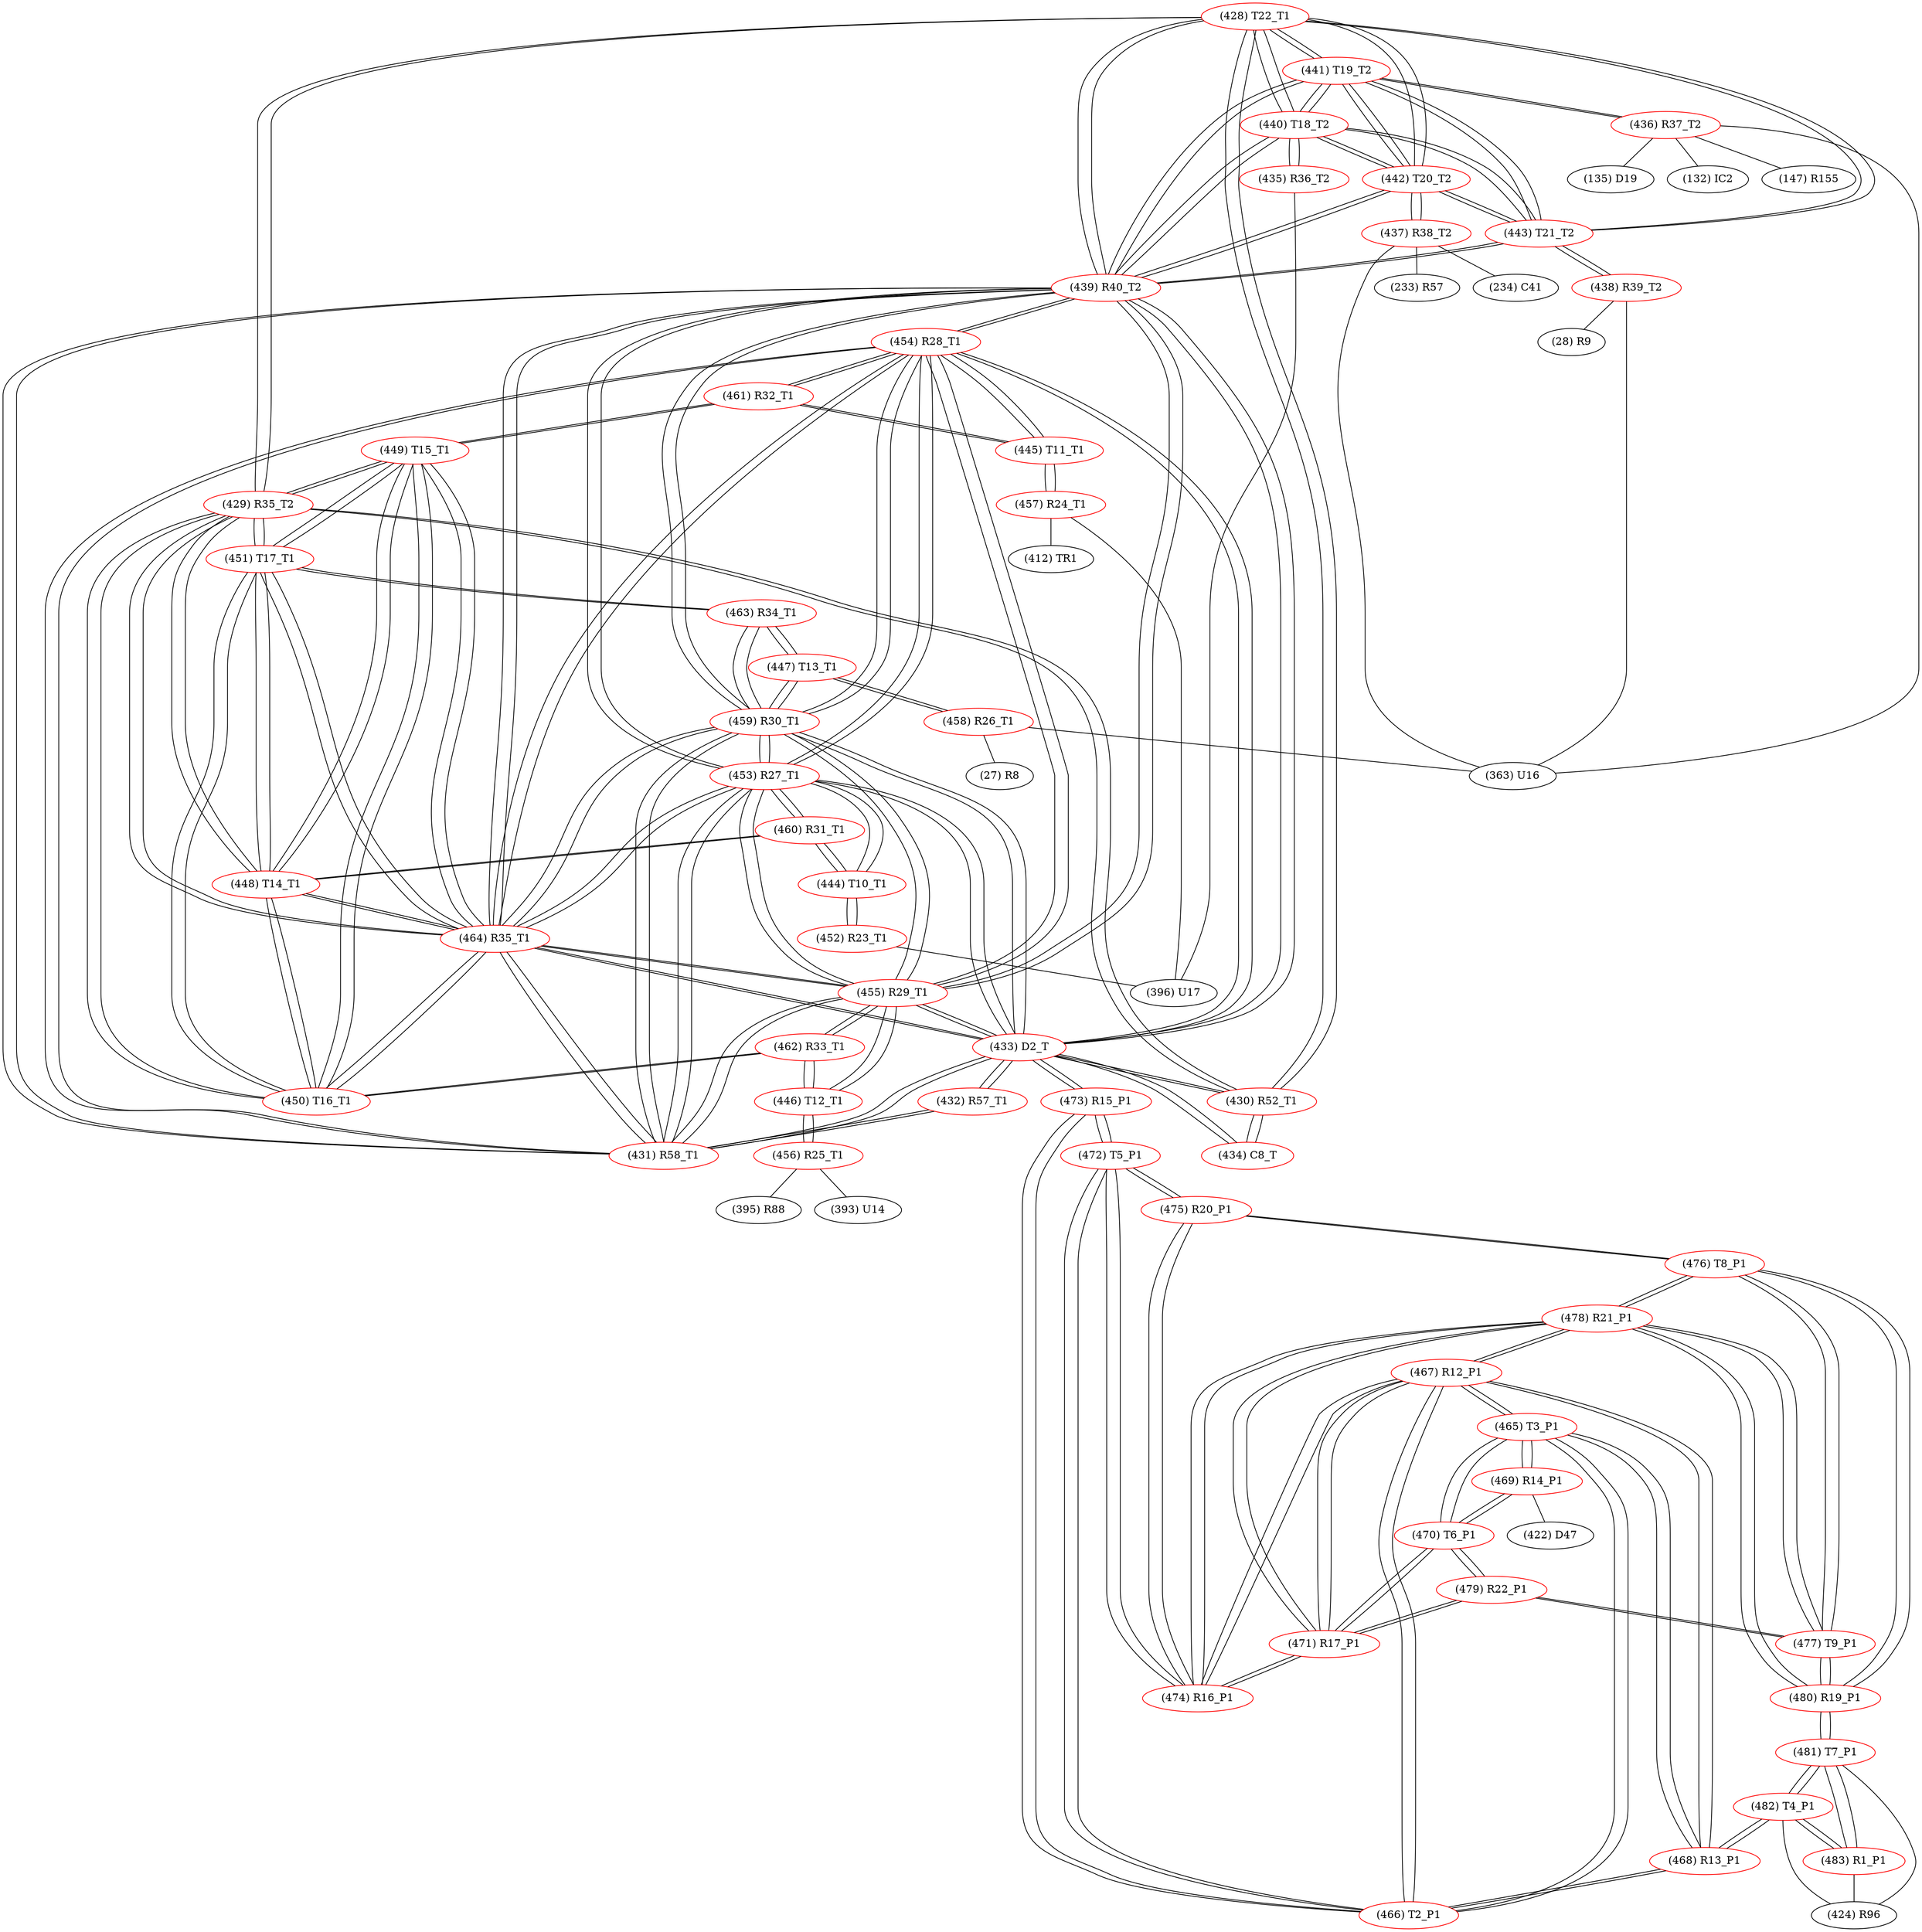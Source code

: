 graph {
	428 [label="(428) T22_T1" color=red]
	441 [label="(441) T19_T2"]
	440 [label="(440) T18_T2"]
	439 [label="(439) R40_T2"]
	443 [label="(443) T21_T2"]
	442 [label="(442) T20_T2"]
	430 [label="(430) R52_T1"]
	429 [label="(429) R35_T2"]
	429 [label="(429) R35_T2" color=red]
	450 [label="(450) T16_T1"]
	449 [label="(449) T15_T1"]
	464 [label="(464) R35_T1"]
	448 [label="(448) T14_T1"]
	451 [label="(451) T17_T1"]
	430 [label="(430) R52_T1"]
	428 [label="(428) T22_T1"]
	430 [label="(430) R52_T1" color=red]
	433 [label="(433) D2_T"]
	434 [label="(434) C8_T"]
	429 [label="(429) R35_T2"]
	428 [label="(428) T22_T1"]
	431 [label="(431) R58_T1" color=red]
	432 [label="(432) R57_T1"]
	433 [label="(433) D2_T"]
	455 [label="(455) R29_T1"]
	464 [label="(464) R35_T1"]
	439 [label="(439) R40_T2"]
	459 [label="(459) R30_T1"]
	453 [label="(453) R27_T1"]
	454 [label="(454) R28_T1"]
	432 [label="(432) R57_T1" color=red]
	431 [label="(431) R58_T1"]
	433 [label="(433) D2_T"]
	433 [label="(433) D2_T" color=red]
	430 [label="(430) R52_T1"]
	434 [label="(434) C8_T"]
	431 [label="(431) R58_T1"]
	432 [label="(432) R57_T1"]
	455 [label="(455) R29_T1"]
	464 [label="(464) R35_T1"]
	439 [label="(439) R40_T2"]
	459 [label="(459) R30_T1"]
	453 [label="(453) R27_T1"]
	454 [label="(454) R28_T1"]
	473 [label="(473) R15_P1"]
	434 [label="(434) C8_T" color=red]
	433 [label="(433) D2_T"]
	430 [label="(430) R52_T1"]
	435 [label="(435) R36_T2" color=red]
	396 [label="(396) U17"]
	440 [label="(440) T18_T2"]
	436 [label="(436) R37_T2" color=red]
	147 [label="(147) R155"]
	135 [label="(135) D19"]
	132 [label="(132) IC2"]
	363 [label="(363) U16"]
	441 [label="(441) T19_T2"]
	437 [label="(437) R38_T2" color=red]
	363 [label="(363) U16"]
	233 [label="(233) R57"]
	234 [label="(234) C41"]
	442 [label="(442) T20_T2"]
	438 [label="(438) R39_T2" color=red]
	363 [label="(363) U16"]
	28 [label="(28) R9"]
	443 [label="(443) T21_T2"]
	439 [label="(439) R40_T2" color=red]
	455 [label="(455) R29_T1"]
	464 [label="(464) R35_T1"]
	459 [label="(459) R30_T1"]
	433 [label="(433) D2_T"]
	431 [label="(431) R58_T1"]
	453 [label="(453) R27_T1"]
	454 [label="(454) R28_T1"]
	428 [label="(428) T22_T1"]
	441 [label="(441) T19_T2"]
	440 [label="(440) T18_T2"]
	443 [label="(443) T21_T2"]
	442 [label="(442) T20_T2"]
	440 [label="(440) T18_T2" color=red]
	428 [label="(428) T22_T1"]
	441 [label="(441) T19_T2"]
	439 [label="(439) R40_T2"]
	443 [label="(443) T21_T2"]
	442 [label="(442) T20_T2"]
	435 [label="(435) R36_T2"]
	441 [label="(441) T19_T2" color=red]
	428 [label="(428) T22_T1"]
	440 [label="(440) T18_T2"]
	439 [label="(439) R40_T2"]
	443 [label="(443) T21_T2"]
	442 [label="(442) T20_T2"]
	436 [label="(436) R37_T2"]
	442 [label="(442) T20_T2" color=red]
	428 [label="(428) T22_T1"]
	441 [label="(441) T19_T2"]
	440 [label="(440) T18_T2"]
	439 [label="(439) R40_T2"]
	443 [label="(443) T21_T2"]
	437 [label="(437) R38_T2"]
	443 [label="(443) T21_T2" color=red]
	428 [label="(428) T22_T1"]
	441 [label="(441) T19_T2"]
	440 [label="(440) T18_T2"]
	439 [label="(439) R40_T2"]
	442 [label="(442) T20_T2"]
	438 [label="(438) R39_T2"]
	444 [label="(444) T10_T1" color=red]
	452 [label="(452) R23_T1"]
	460 [label="(460) R31_T1"]
	453 [label="(453) R27_T1"]
	445 [label="(445) T11_T1" color=red]
	457 [label="(457) R24_T1"]
	461 [label="(461) R32_T1"]
	454 [label="(454) R28_T1"]
	446 [label="(446) T12_T1" color=red]
	462 [label="(462) R33_T1"]
	455 [label="(455) R29_T1"]
	456 [label="(456) R25_T1"]
	447 [label="(447) T13_T1" color=red]
	459 [label="(459) R30_T1"]
	463 [label="(463) R34_T1"]
	458 [label="(458) R26_T1"]
	448 [label="(448) T14_T1" color=red]
	450 [label="(450) T16_T1"]
	449 [label="(449) T15_T1"]
	464 [label="(464) R35_T1"]
	451 [label="(451) T17_T1"]
	429 [label="(429) R35_T2"]
	460 [label="(460) R31_T1"]
	449 [label="(449) T15_T1" color=red]
	450 [label="(450) T16_T1"]
	464 [label="(464) R35_T1"]
	448 [label="(448) T14_T1"]
	451 [label="(451) T17_T1"]
	429 [label="(429) R35_T2"]
	461 [label="(461) R32_T1"]
	450 [label="(450) T16_T1" color=red]
	449 [label="(449) T15_T1"]
	464 [label="(464) R35_T1"]
	448 [label="(448) T14_T1"]
	451 [label="(451) T17_T1"]
	429 [label="(429) R35_T2"]
	462 [label="(462) R33_T1"]
	451 [label="(451) T17_T1" color=red]
	450 [label="(450) T16_T1"]
	449 [label="(449) T15_T1"]
	464 [label="(464) R35_T1"]
	448 [label="(448) T14_T1"]
	429 [label="(429) R35_T2"]
	463 [label="(463) R34_T1"]
	452 [label="(452) R23_T1" color=red]
	396 [label="(396) U17"]
	444 [label="(444) T10_T1"]
	453 [label="(453) R27_T1" color=red]
	455 [label="(455) R29_T1"]
	464 [label="(464) R35_T1"]
	439 [label="(439) R40_T2"]
	459 [label="(459) R30_T1"]
	433 [label="(433) D2_T"]
	431 [label="(431) R58_T1"]
	454 [label="(454) R28_T1"]
	444 [label="(444) T10_T1"]
	460 [label="(460) R31_T1"]
	454 [label="(454) R28_T1" color=red]
	455 [label="(455) R29_T1"]
	464 [label="(464) R35_T1"]
	439 [label="(439) R40_T2"]
	459 [label="(459) R30_T1"]
	433 [label="(433) D2_T"]
	431 [label="(431) R58_T1"]
	453 [label="(453) R27_T1"]
	461 [label="(461) R32_T1"]
	445 [label="(445) T11_T1"]
	455 [label="(455) R29_T1" color=red]
	464 [label="(464) R35_T1"]
	439 [label="(439) R40_T2"]
	459 [label="(459) R30_T1"]
	433 [label="(433) D2_T"]
	431 [label="(431) R58_T1"]
	453 [label="(453) R27_T1"]
	454 [label="(454) R28_T1"]
	462 [label="(462) R33_T1"]
	446 [label="(446) T12_T1"]
	456 [label="(456) R25_T1" color=red]
	395 [label="(395) R88"]
	393 [label="(393) U14"]
	446 [label="(446) T12_T1"]
	457 [label="(457) R24_T1" color=red]
	412 [label="(412) TR1"]
	396 [label="(396) U17"]
	445 [label="(445) T11_T1"]
	458 [label="(458) R26_T1" color=red]
	27 [label="(27) R8"]
	363 [label="(363) U16"]
	447 [label="(447) T13_T1"]
	459 [label="(459) R30_T1" color=red]
	455 [label="(455) R29_T1"]
	464 [label="(464) R35_T1"]
	439 [label="(439) R40_T2"]
	433 [label="(433) D2_T"]
	431 [label="(431) R58_T1"]
	453 [label="(453) R27_T1"]
	454 [label="(454) R28_T1"]
	463 [label="(463) R34_T1"]
	447 [label="(447) T13_T1"]
	460 [label="(460) R31_T1" color=red]
	444 [label="(444) T10_T1"]
	453 [label="(453) R27_T1"]
	448 [label="(448) T14_T1"]
	461 [label="(461) R32_T1" color=red]
	449 [label="(449) T15_T1"]
	454 [label="(454) R28_T1"]
	445 [label="(445) T11_T1"]
	462 [label="(462) R33_T1" color=red]
	450 [label="(450) T16_T1"]
	455 [label="(455) R29_T1"]
	446 [label="(446) T12_T1"]
	463 [label="(463) R34_T1" color=red]
	451 [label="(451) T17_T1"]
	459 [label="(459) R30_T1"]
	447 [label="(447) T13_T1"]
	464 [label="(464) R35_T1" color=red]
	455 [label="(455) R29_T1"]
	439 [label="(439) R40_T2"]
	459 [label="(459) R30_T1"]
	433 [label="(433) D2_T"]
	431 [label="(431) R58_T1"]
	453 [label="(453) R27_T1"]
	454 [label="(454) R28_T1"]
	450 [label="(450) T16_T1"]
	449 [label="(449) T15_T1"]
	448 [label="(448) T14_T1"]
	451 [label="(451) T17_T1"]
	429 [label="(429) R35_T2"]
	465 [label="(465) T3_P1" color=red]
	469 [label="(469) R14_P1"]
	470 [label="(470) T6_P1"]
	468 [label="(468) R13_P1"]
	467 [label="(467) R12_P1"]
	466 [label="(466) T2_P1"]
	466 [label="(466) T2_P1" color=red]
	468 [label="(468) R13_P1"]
	465 [label="(465) T3_P1"]
	467 [label="(467) R12_P1"]
	472 [label="(472) T5_P1"]
	473 [label="(473) R15_P1"]
	467 [label="(467) R12_P1" color=red]
	478 [label="(478) R21_P1"]
	474 [label="(474) R16_P1"]
	471 [label="(471) R17_P1"]
	468 [label="(468) R13_P1"]
	465 [label="(465) T3_P1"]
	466 [label="(466) T2_P1"]
	468 [label="(468) R13_P1" color=red]
	482 [label="(482) T4_P1"]
	465 [label="(465) T3_P1"]
	467 [label="(467) R12_P1"]
	466 [label="(466) T2_P1"]
	469 [label="(469) R14_P1" color=red]
	422 [label="(422) D47"]
	465 [label="(465) T3_P1"]
	470 [label="(470) T6_P1"]
	470 [label="(470) T6_P1" color=red]
	469 [label="(469) R14_P1"]
	465 [label="(465) T3_P1"]
	479 [label="(479) R22_P1"]
	471 [label="(471) R17_P1"]
	471 [label="(471) R17_P1" color=red]
	478 [label="(478) R21_P1"]
	474 [label="(474) R16_P1"]
	467 [label="(467) R12_P1"]
	479 [label="(479) R22_P1"]
	470 [label="(470) T6_P1"]
	472 [label="(472) T5_P1" color=red]
	466 [label="(466) T2_P1"]
	473 [label="(473) R15_P1"]
	474 [label="(474) R16_P1"]
	475 [label="(475) R20_P1"]
	473 [label="(473) R15_P1" color=red]
	433 [label="(433) D2_T"]
	466 [label="(466) T2_P1"]
	472 [label="(472) T5_P1"]
	474 [label="(474) R16_P1" color=red]
	478 [label="(478) R21_P1"]
	467 [label="(467) R12_P1"]
	471 [label="(471) R17_P1"]
	472 [label="(472) T5_P1"]
	475 [label="(475) R20_P1"]
	475 [label="(475) R20_P1" color=red]
	476 [label="(476) T8_P1"]
	474 [label="(474) R16_P1"]
	472 [label="(472) T5_P1"]
	476 [label="(476) T8_P1" color=red]
	477 [label="(477) T9_P1"]
	478 [label="(478) R21_P1"]
	480 [label="(480) R19_P1"]
	475 [label="(475) R20_P1"]
	477 [label="(477) T9_P1" color=red]
	479 [label="(479) R22_P1"]
	478 [label="(478) R21_P1"]
	476 [label="(476) T8_P1"]
	480 [label="(480) R19_P1"]
	478 [label="(478) R21_P1" color=red]
	474 [label="(474) R16_P1"]
	467 [label="(467) R12_P1"]
	471 [label="(471) R17_P1"]
	477 [label="(477) T9_P1"]
	476 [label="(476) T8_P1"]
	480 [label="(480) R19_P1"]
	479 [label="(479) R22_P1" color=red]
	477 [label="(477) T9_P1"]
	470 [label="(470) T6_P1"]
	471 [label="(471) R17_P1"]
	480 [label="(480) R19_P1" color=red]
	477 [label="(477) T9_P1"]
	478 [label="(478) R21_P1"]
	476 [label="(476) T8_P1"]
	481 [label="(481) T7_P1"]
	481 [label="(481) T7_P1" color=red]
	483 [label="(483) R1_P1"]
	482 [label="(482) T4_P1"]
	424 [label="(424) R96"]
	480 [label="(480) R19_P1"]
	482 [label="(482) T4_P1" color=red]
	468 [label="(468) R13_P1"]
	483 [label="(483) R1_P1"]
	481 [label="(481) T7_P1"]
	424 [label="(424) R96"]
	483 [label="(483) R1_P1" color=red]
	482 [label="(482) T4_P1"]
	481 [label="(481) T7_P1"]
	424 [label="(424) R96"]
	428 -- 441
	428 -- 440
	428 -- 439
	428 -- 443
	428 -- 442
	428 -- 430
	428 -- 429
	429 -- 450
	429 -- 449
	429 -- 464
	429 -- 448
	429 -- 451
	429 -- 430
	429 -- 428
	430 -- 433
	430 -- 434
	430 -- 429
	430 -- 428
	431 -- 432
	431 -- 433
	431 -- 455
	431 -- 464
	431 -- 439
	431 -- 459
	431 -- 453
	431 -- 454
	432 -- 431
	432 -- 433
	433 -- 430
	433 -- 434
	433 -- 431
	433 -- 432
	433 -- 455
	433 -- 464
	433 -- 439
	433 -- 459
	433 -- 453
	433 -- 454
	433 -- 473
	434 -- 433
	434 -- 430
	435 -- 396
	435 -- 440
	436 -- 147
	436 -- 135
	436 -- 132
	436 -- 363
	436 -- 441
	437 -- 363
	437 -- 233
	437 -- 234
	437 -- 442
	438 -- 363
	438 -- 28
	438 -- 443
	439 -- 455
	439 -- 464
	439 -- 459
	439 -- 433
	439 -- 431
	439 -- 453
	439 -- 454
	439 -- 428
	439 -- 441
	439 -- 440
	439 -- 443
	439 -- 442
	440 -- 428
	440 -- 441
	440 -- 439
	440 -- 443
	440 -- 442
	440 -- 435
	441 -- 428
	441 -- 440
	441 -- 439
	441 -- 443
	441 -- 442
	441 -- 436
	442 -- 428
	442 -- 441
	442 -- 440
	442 -- 439
	442 -- 443
	442 -- 437
	443 -- 428
	443 -- 441
	443 -- 440
	443 -- 439
	443 -- 442
	443 -- 438
	444 -- 452
	444 -- 460
	444 -- 453
	445 -- 457
	445 -- 461
	445 -- 454
	446 -- 462
	446 -- 455
	446 -- 456
	447 -- 459
	447 -- 463
	447 -- 458
	448 -- 450
	448 -- 449
	448 -- 464
	448 -- 451
	448 -- 429
	448 -- 460
	449 -- 450
	449 -- 464
	449 -- 448
	449 -- 451
	449 -- 429
	449 -- 461
	450 -- 449
	450 -- 464
	450 -- 448
	450 -- 451
	450 -- 429
	450 -- 462
	451 -- 450
	451 -- 449
	451 -- 464
	451 -- 448
	451 -- 429
	451 -- 463
	452 -- 396
	452 -- 444
	453 -- 455
	453 -- 464
	453 -- 439
	453 -- 459
	453 -- 433
	453 -- 431
	453 -- 454
	453 -- 444
	453 -- 460
	454 -- 455
	454 -- 464
	454 -- 439
	454 -- 459
	454 -- 433
	454 -- 431
	454 -- 453
	454 -- 461
	454 -- 445
	455 -- 464
	455 -- 439
	455 -- 459
	455 -- 433
	455 -- 431
	455 -- 453
	455 -- 454
	455 -- 462
	455 -- 446
	456 -- 395
	456 -- 393
	456 -- 446
	457 -- 412
	457 -- 396
	457 -- 445
	458 -- 27
	458 -- 363
	458 -- 447
	459 -- 455
	459 -- 464
	459 -- 439
	459 -- 433
	459 -- 431
	459 -- 453
	459 -- 454
	459 -- 463
	459 -- 447
	460 -- 444
	460 -- 453
	460 -- 448
	461 -- 449
	461 -- 454
	461 -- 445
	462 -- 450
	462 -- 455
	462 -- 446
	463 -- 451
	463 -- 459
	463 -- 447
	464 -- 455
	464 -- 439
	464 -- 459
	464 -- 433
	464 -- 431
	464 -- 453
	464 -- 454
	464 -- 450
	464 -- 449
	464 -- 448
	464 -- 451
	464 -- 429
	465 -- 469
	465 -- 470
	465 -- 468
	465 -- 467
	465 -- 466
	466 -- 468
	466 -- 465
	466 -- 467
	466 -- 472
	466 -- 473
	467 -- 478
	467 -- 474
	467 -- 471
	467 -- 468
	467 -- 465
	467 -- 466
	468 -- 482
	468 -- 465
	468 -- 467
	468 -- 466
	469 -- 422
	469 -- 465
	469 -- 470
	470 -- 469
	470 -- 465
	470 -- 479
	470 -- 471
	471 -- 478
	471 -- 474
	471 -- 467
	471 -- 479
	471 -- 470
	472 -- 466
	472 -- 473
	472 -- 474
	472 -- 475
	473 -- 433
	473 -- 466
	473 -- 472
	474 -- 478
	474 -- 467
	474 -- 471
	474 -- 472
	474 -- 475
	475 -- 476
	475 -- 474
	475 -- 472
	476 -- 477
	476 -- 478
	476 -- 480
	476 -- 475
	477 -- 479
	477 -- 478
	477 -- 476
	477 -- 480
	478 -- 474
	478 -- 467
	478 -- 471
	478 -- 477
	478 -- 476
	478 -- 480
	479 -- 477
	479 -- 470
	479 -- 471
	480 -- 477
	480 -- 478
	480 -- 476
	480 -- 481
	481 -- 483
	481 -- 482
	481 -- 424
	481 -- 480
	482 -- 468
	482 -- 483
	482 -- 481
	482 -- 424
	483 -- 482
	483 -- 481
	483 -- 424
}